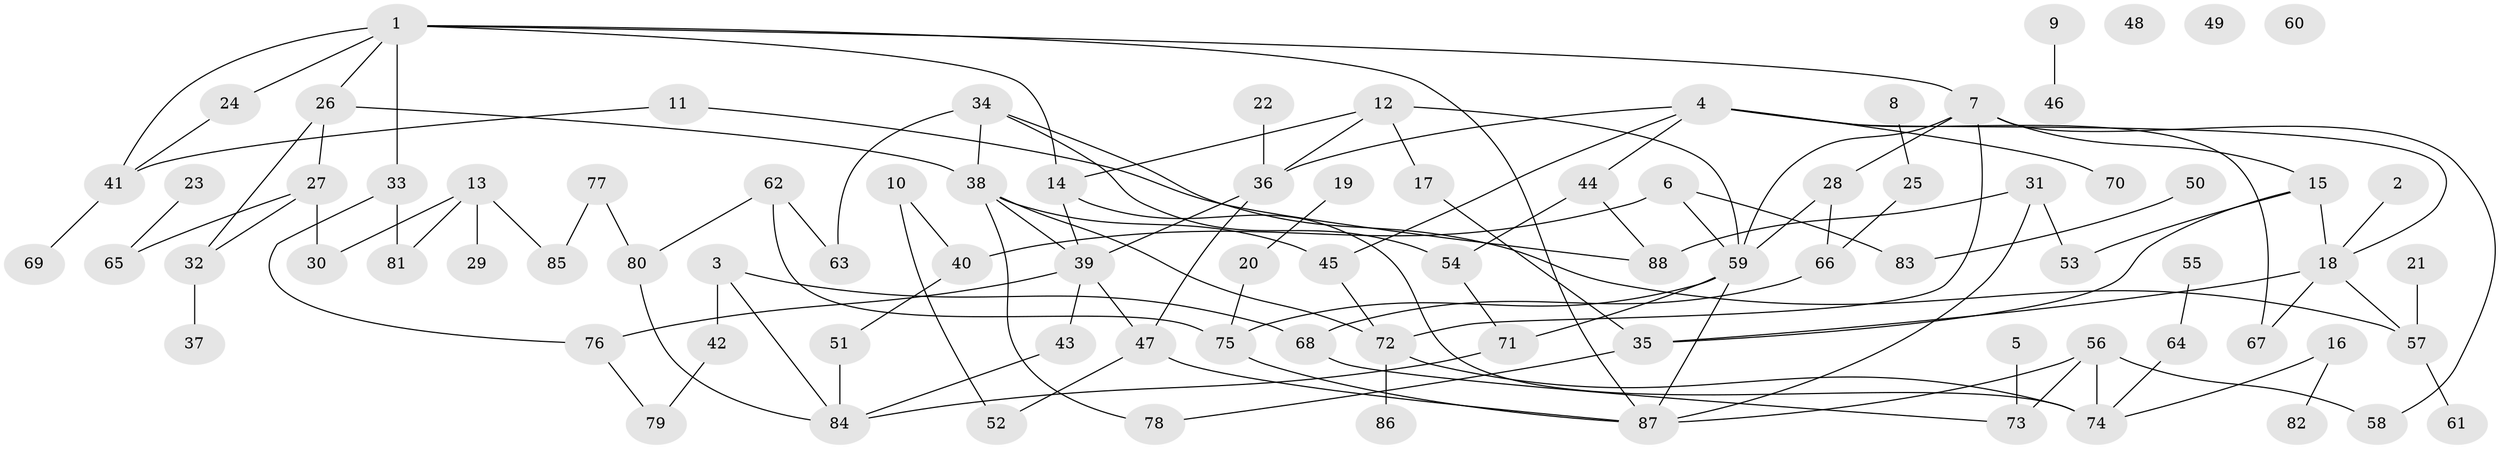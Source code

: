 // coarse degree distribution, {7: 0.03278688524590164, 1: 0.26229508196721313, 3: 0.22950819672131148, 10: 0.03278688524590164, 9: 0.01639344262295082, 2: 0.21311475409836064, 4: 0.06557377049180328, 6: 0.03278688524590164, 8: 0.01639344262295082, 5: 0.04918032786885246, 0: 0.04918032786885246}
// Generated by graph-tools (version 1.1) at 2025/16/03/04/25 18:16:28]
// undirected, 88 vertices, 121 edges
graph export_dot {
graph [start="1"]
  node [color=gray90,style=filled];
  1;
  2;
  3;
  4;
  5;
  6;
  7;
  8;
  9;
  10;
  11;
  12;
  13;
  14;
  15;
  16;
  17;
  18;
  19;
  20;
  21;
  22;
  23;
  24;
  25;
  26;
  27;
  28;
  29;
  30;
  31;
  32;
  33;
  34;
  35;
  36;
  37;
  38;
  39;
  40;
  41;
  42;
  43;
  44;
  45;
  46;
  47;
  48;
  49;
  50;
  51;
  52;
  53;
  54;
  55;
  56;
  57;
  58;
  59;
  60;
  61;
  62;
  63;
  64;
  65;
  66;
  67;
  68;
  69;
  70;
  71;
  72;
  73;
  74;
  75;
  76;
  77;
  78;
  79;
  80;
  81;
  82;
  83;
  84;
  85;
  86;
  87;
  88;
  1 -- 7;
  1 -- 14;
  1 -- 24;
  1 -- 26;
  1 -- 33;
  1 -- 41;
  1 -- 87;
  2 -- 18;
  3 -- 42;
  3 -- 68;
  3 -- 84;
  4 -- 18;
  4 -- 36;
  4 -- 44;
  4 -- 45;
  4 -- 67;
  4 -- 70;
  5 -- 73;
  6 -- 40;
  6 -- 59;
  6 -- 83;
  7 -- 15;
  7 -- 28;
  7 -- 58;
  7 -- 59;
  7 -- 72;
  8 -- 25;
  9 -- 46;
  10 -- 40;
  10 -- 52;
  11 -- 41;
  11 -- 88;
  12 -- 14;
  12 -- 17;
  12 -- 36;
  12 -- 59;
  13 -- 29;
  13 -- 30;
  13 -- 81;
  13 -- 85;
  14 -- 39;
  14 -- 74;
  15 -- 18;
  15 -- 35;
  15 -- 53;
  16 -- 74;
  16 -- 82;
  17 -- 35;
  18 -- 35;
  18 -- 57;
  18 -- 67;
  19 -- 20;
  20 -- 75;
  21 -- 57;
  22 -- 36;
  23 -- 65;
  24 -- 41;
  25 -- 66;
  26 -- 27;
  26 -- 32;
  26 -- 38;
  27 -- 30;
  27 -- 32;
  27 -- 65;
  28 -- 59;
  28 -- 66;
  31 -- 53;
  31 -- 87;
  31 -- 88;
  32 -- 37;
  33 -- 76;
  33 -- 81;
  34 -- 38;
  34 -- 54;
  34 -- 57;
  34 -- 63;
  35 -- 78;
  36 -- 39;
  36 -- 47;
  38 -- 39;
  38 -- 45;
  38 -- 72;
  38 -- 78;
  39 -- 43;
  39 -- 47;
  39 -- 76;
  40 -- 51;
  41 -- 69;
  42 -- 79;
  43 -- 84;
  44 -- 54;
  44 -- 88;
  45 -- 72;
  47 -- 52;
  47 -- 87;
  50 -- 83;
  51 -- 84;
  54 -- 71;
  55 -- 64;
  56 -- 58;
  56 -- 73;
  56 -- 74;
  56 -- 87;
  57 -- 61;
  59 -- 71;
  59 -- 75;
  59 -- 87;
  62 -- 63;
  62 -- 75;
  62 -- 80;
  64 -- 74;
  66 -- 68;
  68 -- 73;
  71 -- 84;
  72 -- 74;
  72 -- 86;
  75 -- 87;
  76 -- 79;
  77 -- 80;
  77 -- 85;
  80 -- 84;
}
